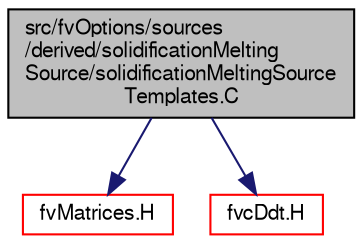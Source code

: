 digraph "src/fvOptions/sources/derived/solidificationMeltingSource/solidificationMeltingSourceTemplates.C"
{
  bgcolor="transparent";
  edge [fontname="FreeSans",fontsize="10",labelfontname="FreeSans",labelfontsize="10"];
  node [fontname="FreeSans",fontsize="10",shape=record];
  Node0 [label="src/fvOptions/sources\l/derived/solidificationMelting\lSource/solidificationMeltingSource\lTemplates.C",height=0.2,width=0.4,color="black", fillcolor="grey75", style="filled", fontcolor="black"];
  Node0 -> Node1 [color="midnightblue",fontsize="10",style="solid",fontname="FreeSans"];
  Node1 [label="fvMatrices.H",height=0.2,width=0.4,color="red",URL="$a03272.html",tooltip="A special matrix type and solver, designed for finite volume solutions of scalar equations. "];
  Node0 -> Node314 [color="midnightblue",fontsize="10",style="solid",fontname="FreeSans"];
  Node314 [label="fvcDdt.H",height=0.2,width=0.4,color="red",URL="$a02960.html",tooltip="Calculate the first temporal derivative. "];
}
